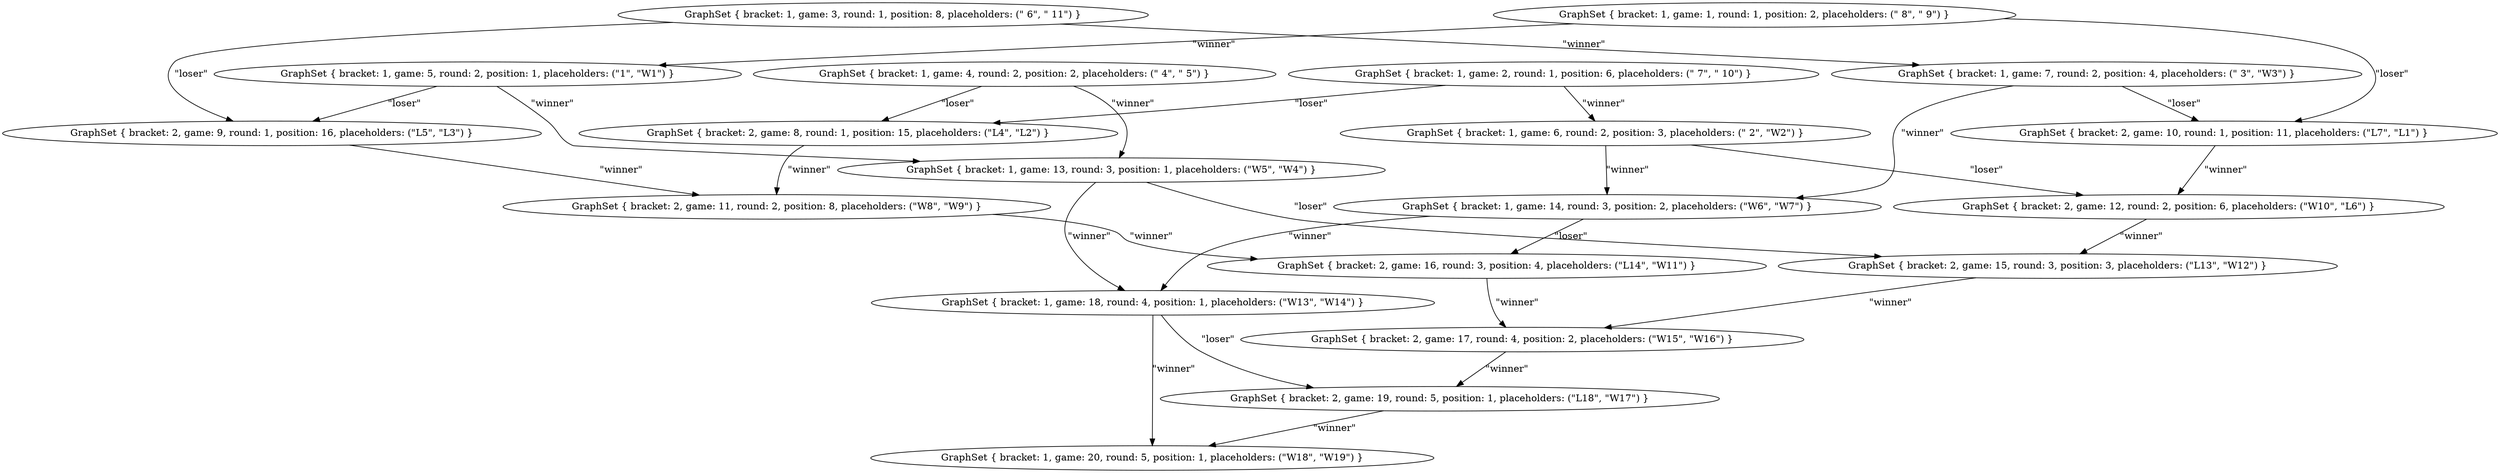 digraph {
    1 [ label = "GraphSet { bracket: 1, game: 1, round: 1, position: 2, placeholders: (\" 8\", \" 9\") }" ]
    5 [ label = "GraphSet { bracket: 1, game: 2, round: 1, position: 6, placeholders: (\" 7\", \" 10\") }" ]
    7 [ label = "GraphSet { bracket: 1, game: 3, round: 1, position: 8, placeholders: (\" 6\", \" 11\") }" ]
    8 [ label = "GraphSet { bracket: 1, game: 5, round: 2, position: 1, placeholders: (\"1\", \"W1\") }" ]
    9 [ label = "GraphSet { bracket: 1, game: 4, round: 2, position: 2, placeholders: (\" 4\", \" 5\") }" ]
    10 [ label = "GraphSet { bracket: 1, game: 6, round: 2, position: 3, placeholders: (\" 2\", \"W2\") }" ]
    11 [ label = "GraphSet { bracket: 1, game: 7, round: 2, position: 4, placeholders: (\" 3\", \"W3\") }" ]
    12 [ label = "GraphSet { bracket: 2, game: 10, round: 1, position: 11, placeholders: (\"L7\", \"L1\") }" ]
    14 [ label = "GraphSet { bracket: 2, game: 8, round: 1, position: 15, placeholders: (\"L4\", \"L2\") }" ]
    15 [ label = "GraphSet { bracket: 2, game: 9, round: 1, position: 16, placeholders: (\"L5\", \"L3\") }" ]
    16 [ label = "GraphSet { bracket: 2, game: 12, round: 2, position: 6, placeholders: (\"W10\", \"L6\") }" ]
    17 [ label = "GraphSet { bracket: 2, game: 11, round: 2, position: 8, placeholders: (\"W8\", \"W9\") }" ]
    18 [ label = "GraphSet { bracket: 1, game: 13, round: 3, position: 1, placeholders: (\"W5\", \"W4\") }" ]
    19 [ label = "GraphSet { bracket: 1, game: 14, round: 3, position: 2, placeholders: (\"W6\", \"W7\") }" ]
    20 [ label = "GraphSet { bracket: 2, game: 15, round: 3, position: 3, placeholders: (\"L13\", \"W12\") }" ]
    21 [ label = "GraphSet { bracket: 2, game: 16, round: 3, position: 4, placeholders: (\"L14\", \"W11\") }" ]
    22 [ label = "GraphSet { bracket: 2, game: 17, round: 4, position: 2, placeholders: (\"W15\", \"W16\") }" ]
    23 [ label = "GraphSet { bracket: 1, game: 18, round: 4, position: 1, placeholders: (\"W13\", \"W14\") }" ]
    24 [ label = "GraphSet { bracket: 2, game: 19, round: 5, position: 1, placeholders: (\"L18\", \"W17\") }" ]
    25 [ label = "GraphSet { bracket: 1, game: 20, round: 5, position: 1, placeholders: (\"W18\", \"W19\") }" ]
    1 -> 8 [ label = "\"winner\"" ]
    5 -> 10 [ label = "\"winner\"" ]
    7 -> 11 [ label = "\"winner\"" ]
    11 -> 12 [ label = "\"loser\"" ]
    1 -> 12 [ label = "\"loser\"" ]
    9 -> 14 [ label = "\"loser\"" ]
    5 -> 14 [ label = "\"loser\"" ]
    8 -> 15 [ label = "\"loser\"" ]
    7 -> 15 [ label = "\"loser\"" ]
    12 -> 16 [ label = "\"winner\"" ]
    10 -> 16 [ label = "\"loser\"" ]
    14 -> 17 [ label = "\"winner\"" ]
    15 -> 17 [ label = "\"winner\"" ]
    8 -> 18 [ label = "\"winner\"" ]
    9 -> 18 [ label = "\"winner\"" ]
    10 -> 19 [ label = "\"winner\"" ]
    11 -> 19 [ label = "\"winner\"" ]
    18 -> 20 [ label = "\"loser\"" ]
    16 -> 20 [ label = "\"winner\"" ]
    19 -> 21 [ label = "\"loser\"" ]
    17 -> 21 [ label = "\"winner\"" ]
    20 -> 22 [ label = "\"winner\"" ]
    21 -> 22 [ label = "\"winner\"" ]
    18 -> 23 [ label = "\"winner\"" ]
    19 -> 23 [ label = "\"winner\"" ]
    23 -> 24 [ label = "\"loser\"" ]
    22 -> 24 [ label = "\"winner\"" ]
    23 -> 25 [ label = "\"winner\"" ]
    24 -> 25 [ label = "\"winner\"" ]
}
